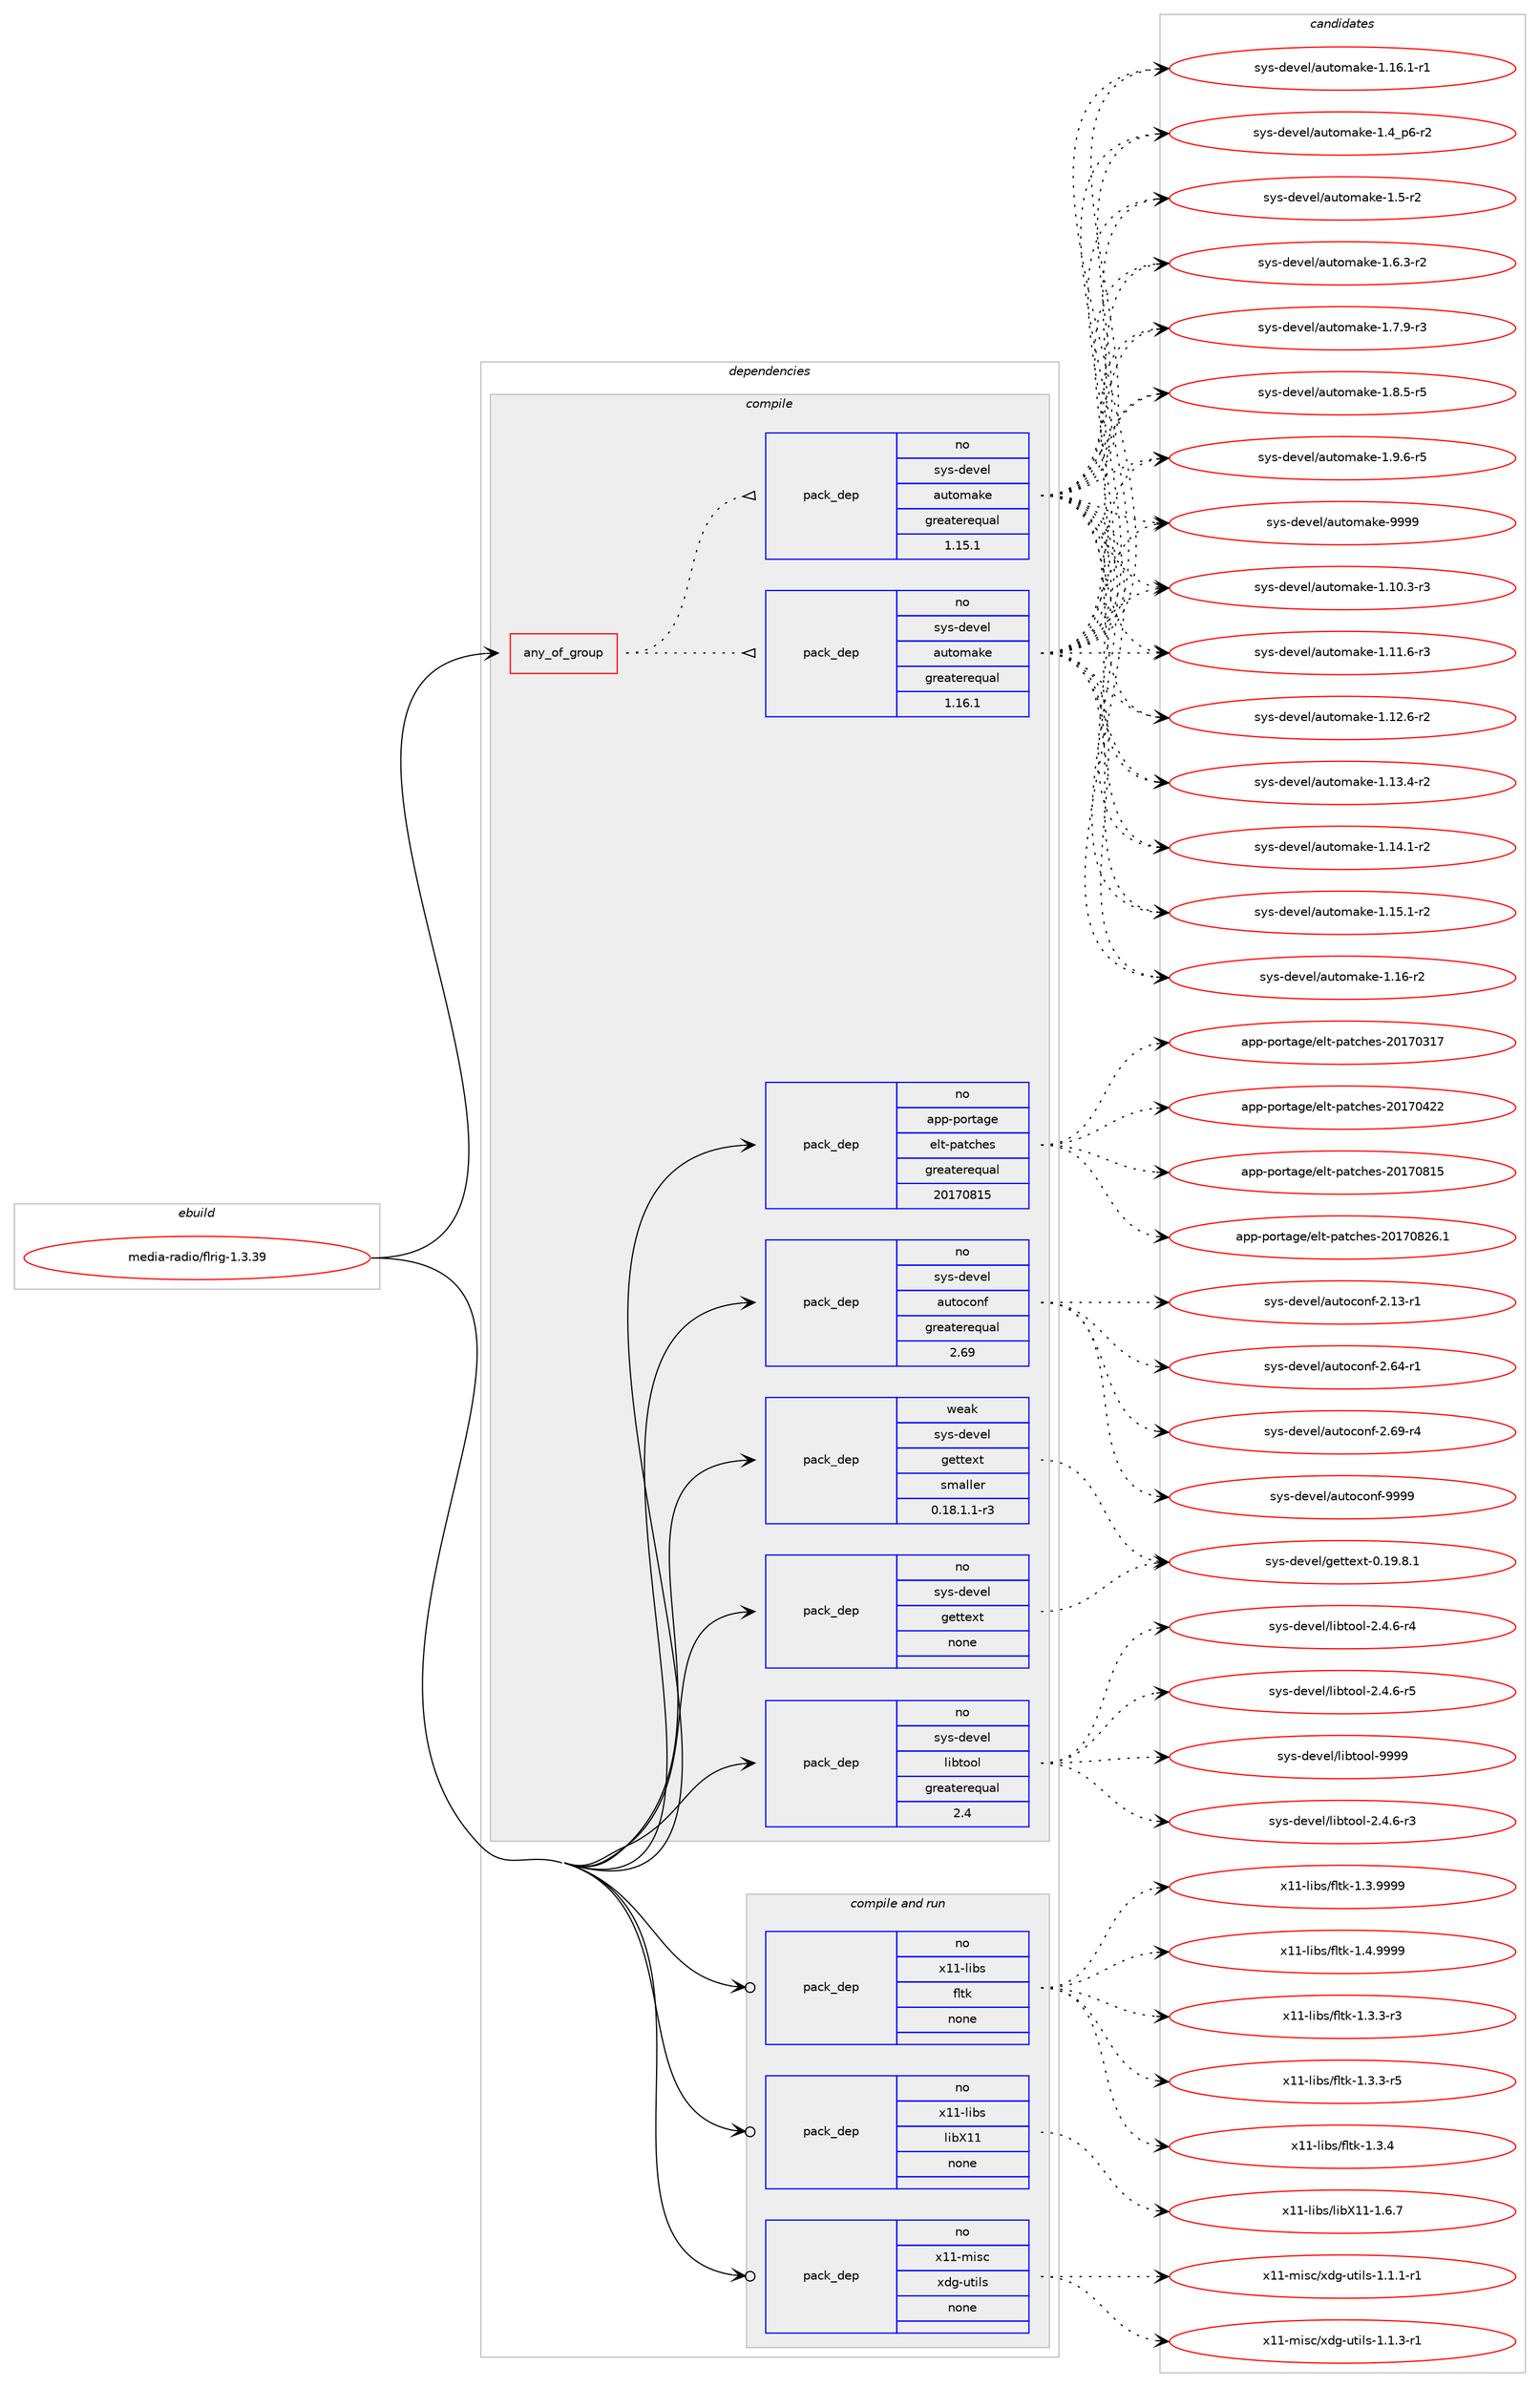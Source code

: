 digraph prolog {

# *************
# Graph options
# *************

newrank=true;
concentrate=true;
compound=true;
graph [rankdir=LR,fontname=Helvetica,fontsize=10,ranksep=1.5];#, ranksep=2.5, nodesep=0.2];
edge  [arrowhead=vee];
node  [fontname=Helvetica,fontsize=10];

# **********
# The ebuild
# **********

subgraph cluster_leftcol {
color=gray;
rank=same;
label=<<i>ebuild</i>>;
id [label="media-radio/flrig-1.3.39", color=red, width=4, href="../media-radio/flrig-1.3.39.svg"];
}

# ****************
# The dependencies
# ****************

subgraph cluster_midcol {
color=gray;
label=<<i>dependencies</i>>;
subgraph cluster_compile {
fillcolor="#eeeeee";
style=filled;
label=<<i>compile</i>>;
subgraph any25399 {
dependency1623394 [label=<<TABLE BORDER="0" CELLBORDER="1" CELLSPACING="0" CELLPADDING="4"><TR><TD CELLPADDING="10">any_of_group</TD></TR></TABLE>>, shape=none, color=red];subgraph pack1160612 {
dependency1623395 [label=<<TABLE BORDER="0" CELLBORDER="1" CELLSPACING="0" CELLPADDING="4" WIDTH="220"><TR><TD ROWSPAN="6" CELLPADDING="30">pack_dep</TD></TR><TR><TD WIDTH="110">no</TD></TR><TR><TD>sys-devel</TD></TR><TR><TD>automake</TD></TR><TR><TD>greaterequal</TD></TR><TR><TD>1.16.1</TD></TR></TABLE>>, shape=none, color=blue];
}
dependency1623394:e -> dependency1623395:w [weight=20,style="dotted",arrowhead="oinv"];
subgraph pack1160613 {
dependency1623396 [label=<<TABLE BORDER="0" CELLBORDER="1" CELLSPACING="0" CELLPADDING="4" WIDTH="220"><TR><TD ROWSPAN="6" CELLPADDING="30">pack_dep</TD></TR><TR><TD WIDTH="110">no</TD></TR><TR><TD>sys-devel</TD></TR><TR><TD>automake</TD></TR><TR><TD>greaterequal</TD></TR><TR><TD>1.15.1</TD></TR></TABLE>>, shape=none, color=blue];
}
dependency1623394:e -> dependency1623396:w [weight=20,style="dotted",arrowhead="oinv"];
}
id:e -> dependency1623394:w [weight=20,style="solid",arrowhead="vee"];
subgraph pack1160614 {
dependency1623397 [label=<<TABLE BORDER="0" CELLBORDER="1" CELLSPACING="0" CELLPADDING="4" WIDTH="220"><TR><TD ROWSPAN="6" CELLPADDING="30">pack_dep</TD></TR><TR><TD WIDTH="110">no</TD></TR><TR><TD>app-portage</TD></TR><TR><TD>elt-patches</TD></TR><TR><TD>greaterequal</TD></TR><TR><TD>20170815</TD></TR></TABLE>>, shape=none, color=blue];
}
id:e -> dependency1623397:w [weight=20,style="solid",arrowhead="vee"];
subgraph pack1160615 {
dependency1623398 [label=<<TABLE BORDER="0" CELLBORDER="1" CELLSPACING="0" CELLPADDING="4" WIDTH="220"><TR><TD ROWSPAN="6" CELLPADDING="30">pack_dep</TD></TR><TR><TD WIDTH="110">no</TD></TR><TR><TD>sys-devel</TD></TR><TR><TD>autoconf</TD></TR><TR><TD>greaterequal</TD></TR><TR><TD>2.69</TD></TR></TABLE>>, shape=none, color=blue];
}
id:e -> dependency1623398:w [weight=20,style="solid",arrowhead="vee"];
subgraph pack1160616 {
dependency1623399 [label=<<TABLE BORDER="0" CELLBORDER="1" CELLSPACING="0" CELLPADDING="4" WIDTH="220"><TR><TD ROWSPAN="6" CELLPADDING="30">pack_dep</TD></TR><TR><TD WIDTH="110">no</TD></TR><TR><TD>sys-devel</TD></TR><TR><TD>gettext</TD></TR><TR><TD>none</TD></TR><TR><TD></TD></TR></TABLE>>, shape=none, color=blue];
}
id:e -> dependency1623399:w [weight=20,style="solid",arrowhead="vee"];
subgraph pack1160617 {
dependency1623400 [label=<<TABLE BORDER="0" CELLBORDER="1" CELLSPACING="0" CELLPADDING="4" WIDTH="220"><TR><TD ROWSPAN="6" CELLPADDING="30">pack_dep</TD></TR><TR><TD WIDTH="110">no</TD></TR><TR><TD>sys-devel</TD></TR><TR><TD>libtool</TD></TR><TR><TD>greaterequal</TD></TR><TR><TD>2.4</TD></TR></TABLE>>, shape=none, color=blue];
}
id:e -> dependency1623400:w [weight=20,style="solid",arrowhead="vee"];
subgraph pack1160618 {
dependency1623401 [label=<<TABLE BORDER="0" CELLBORDER="1" CELLSPACING="0" CELLPADDING="4" WIDTH="220"><TR><TD ROWSPAN="6" CELLPADDING="30">pack_dep</TD></TR><TR><TD WIDTH="110">weak</TD></TR><TR><TD>sys-devel</TD></TR><TR><TD>gettext</TD></TR><TR><TD>smaller</TD></TR><TR><TD>0.18.1.1-r3</TD></TR></TABLE>>, shape=none, color=blue];
}
id:e -> dependency1623401:w [weight=20,style="solid",arrowhead="vee"];
}
subgraph cluster_compileandrun {
fillcolor="#eeeeee";
style=filled;
label=<<i>compile and run</i>>;
subgraph pack1160619 {
dependency1623402 [label=<<TABLE BORDER="0" CELLBORDER="1" CELLSPACING="0" CELLPADDING="4" WIDTH="220"><TR><TD ROWSPAN="6" CELLPADDING="30">pack_dep</TD></TR><TR><TD WIDTH="110">no</TD></TR><TR><TD>x11-libs</TD></TR><TR><TD>fltk</TD></TR><TR><TD>none</TD></TR><TR><TD></TD></TR></TABLE>>, shape=none, color=blue];
}
id:e -> dependency1623402:w [weight=20,style="solid",arrowhead="odotvee"];
subgraph pack1160620 {
dependency1623403 [label=<<TABLE BORDER="0" CELLBORDER="1" CELLSPACING="0" CELLPADDING="4" WIDTH="220"><TR><TD ROWSPAN="6" CELLPADDING="30">pack_dep</TD></TR><TR><TD WIDTH="110">no</TD></TR><TR><TD>x11-libs</TD></TR><TR><TD>libX11</TD></TR><TR><TD>none</TD></TR><TR><TD></TD></TR></TABLE>>, shape=none, color=blue];
}
id:e -> dependency1623403:w [weight=20,style="solid",arrowhead="odotvee"];
subgraph pack1160621 {
dependency1623404 [label=<<TABLE BORDER="0" CELLBORDER="1" CELLSPACING="0" CELLPADDING="4" WIDTH="220"><TR><TD ROWSPAN="6" CELLPADDING="30">pack_dep</TD></TR><TR><TD WIDTH="110">no</TD></TR><TR><TD>x11-misc</TD></TR><TR><TD>xdg-utils</TD></TR><TR><TD>none</TD></TR><TR><TD></TD></TR></TABLE>>, shape=none, color=blue];
}
id:e -> dependency1623404:w [weight=20,style="solid",arrowhead="odotvee"];
}
subgraph cluster_run {
fillcolor="#eeeeee";
style=filled;
label=<<i>run</i>>;
}
}

# **************
# The candidates
# **************

subgraph cluster_choices {
rank=same;
color=gray;
label=<<i>candidates</i>>;

subgraph choice1160612 {
color=black;
nodesep=1;
choice11512111545100101118101108479711711611110997107101454946494846514511451 [label="sys-devel/automake-1.10.3-r3", color=red, width=4,href="../sys-devel/automake-1.10.3-r3.svg"];
choice11512111545100101118101108479711711611110997107101454946494946544511451 [label="sys-devel/automake-1.11.6-r3", color=red, width=4,href="../sys-devel/automake-1.11.6-r3.svg"];
choice11512111545100101118101108479711711611110997107101454946495046544511450 [label="sys-devel/automake-1.12.6-r2", color=red, width=4,href="../sys-devel/automake-1.12.6-r2.svg"];
choice11512111545100101118101108479711711611110997107101454946495146524511450 [label="sys-devel/automake-1.13.4-r2", color=red, width=4,href="../sys-devel/automake-1.13.4-r2.svg"];
choice11512111545100101118101108479711711611110997107101454946495246494511450 [label="sys-devel/automake-1.14.1-r2", color=red, width=4,href="../sys-devel/automake-1.14.1-r2.svg"];
choice11512111545100101118101108479711711611110997107101454946495346494511450 [label="sys-devel/automake-1.15.1-r2", color=red, width=4,href="../sys-devel/automake-1.15.1-r2.svg"];
choice1151211154510010111810110847971171161111099710710145494649544511450 [label="sys-devel/automake-1.16-r2", color=red, width=4,href="../sys-devel/automake-1.16-r2.svg"];
choice11512111545100101118101108479711711611110997107101454946495446494511449 [label="sys-devel/automake-1.16.1-r1", color=red, width=4,href="../sys-devel/automake-1.16.1-r1.svg"];
choice115121115451001011181011084797117116111109971071014549465295112544511450 [label="sys-devel/automake-1.4_p6-r2", color=red, width=4,href="../sys-devel/automake-1.4_p6-r2.svg"];
choice11512111545100101118101108479711711611110997107101454946534511450 [label="sys-devel/automake-1.5-r2", color=red, width=4,href="../sys-devel/automake-1.5-r2.svg"];
choice115121115451001011181011084797117116111109971071014549465446514511450 [label="sys-devel/automake-1.6.3-r2", color=red, width=4,href="../sys-devel/automake-1.6.3-r2.svg"];
choice115121115451001011181011084797117116111109971071014549465546574511451 [label="sys-devel/automake-1.7.9-r3", color=red, width=4,href="../sys-devel/automake-1.7.9-r3.svg"];
choice115121115451001011181011084797117116111109971071014549465646534511453 [label="sys-devel/automake-1.8.5-r5", color=red, width=4,href="../sys-devel/automake-1.8.5-r5.svg"];
choice115121115451001011181011084797117116111109971071014549465746544511453 [label="sys-devel/automake-1.9.6-r5", color=red, width=4,href="../sys-devel/automake-1.9.6-r5.svg"];
choice115121115451001011181011084797117116111109971071014557575757 [label="sys-devel/automake-9999", color=red, width=4,href="../sys-devel/automake-9999.svg"];
dependency1623395:e -> choice11512111545100101118101108479711711611110997107101454946494846514511451:w [style=dotted,weight="100"];
dependency1623395:e -> choice11512111545100101118101108479711711611110997107101454946494946544511451:w [style=dotted,weight="100"];
dependency1623395:e -> choice11512111545100101118101108479711711611110997107101454946495046544511450:w [style=dotted,weight="100"];
dependency1623395:e -> choice11512111545100101118101108479711711611110997107101454946495146524511450:w [style=dotted,weight="100"];
dependency1623395:e -> choice11512111545100101118101108479711711611110997107101454946495246494511450:w [style=dotted,weight="100"];
dependency1623395:e -> choice11512111545100101118101108479711711611110997107101454946495346494511450:w [style=dotted,weight="100"];
dependency1623395:e -> choice1151211154510010111810110847971171161111099710710145494649544511450:w [style=dotted,weight="100"];
dependency1623395:e -> choice11512111545100101118101108479711711611110997107101454946495446494511449:w [style=dotted,weight="100"];
dependency1623395:e -> choice115121115451001011181011084797117116111109971071014549465295112544511450:w [style=dotted,weight="100"];
dependency1623395:e -> choice11512111545100101118101108479711711611110997107101454946534511450:w [style=dotted,weight="100"];
dependency1623395:e -> choice115121115451001011181011084797117116111109971071014549465446514511450:w [style=dotted,weight="100"];
dependency1623395:e -> choice115121115451001011181011084797117116111109971071014549465546574511451:w [style=dotted,weight="100"];
dependency1623395:e -> choice115121115451001011181011084797117116111109971071014549465646534511453:w [style=dotted,weight="100"];
dependency1623395:e -> choice115121115451001011181011084797117116111109971071014549465746544511453:w [style=dotted,weight="100"];
dependency1623395:e -> choice115121115451001011181011084797117116111109971071014557575757:w [style=dotted,weight="100"];
}
subgraph choice1160613 {
color=black;
nodesep=1;
choice11512111545100101118101108479711711611110997107101454946494846514511451 [label="sys-devel/automake-1.10.3-r3", color=red, width=4,href="../sys-devel/automake-1.10.3-r3.svg"];
choice11512111545100101118101108479711711611110997107101454946494946544511451 [label="sys-devel/automake-1.11.6-r3", color=red, width=4,href="../sys-devel/automake-1.11.6-r3.svg"];
choice11512111545100101118101108479711711611110997107101454946495046544511450 [label="sys-devel/automake-1.12.6-r2", color=red, width=4,href="../sys-devel/automake-1.12.6-r2.svg"];
choice11512111545100101118101108479711711611110997107101454946495146524511450 [label="sys-devel/automake-1.13.4-r2", color=red, width=4,href="../sys-devel/automake-1.13.4-r2.svg"];
choice11512111545100101118101108479711711611110997107101454946495246494511450 [label="sys-devel/automake-1.14.1-r2", color=red, width=4,href="../sys-devel/automake-1.14.1-r2.svg"];
choice11512111545100101118101108479711711611110997107101454946495346494511450 [label="sys-devel/automake-1.15.1-r2", color=red, width=4,href="../sys-devel/automake-1.15.1-r2.svg"];
choice1151211154510010111810110847971171161111099710710145494649544511450 [label="sys-devel/automake-1.16-r2", color=red, width=4,href="../sys-devel/automake-1.16-r2.svg"];
choice11512111545100101118101108479711711611110997107101454946495446494511449 [label="sys-devel/automake-1.16.1-r1", color=red, width=4,href="../sys-devel/automake-1.16.1-r1.svg"];
choice115121115451001011181011084797117116111109971071014549465295112544511450 [label="sys-devel/automake-1.4_p6-r2", color=red, width=4,href="../sys-devel/automake-1.4_p6-r2.svg"];
choice11512111545100101118101108479711711611110997107101454946534511450 [label="sys-devel/automake-1.5-r2", color=red, width=4,href="../sys-devel/automake-1.5-r2.svg"];
choice115121115451001011181011084797117116111109971071014549465446514511450 [label="sys-devel/automake-1.6.3-r2", color=red, width=4,href="../sys-devel/automake-1.6.3-r2.svg"];
choice115121115451001011181011084797117116111109971071014549465546574511451 [label="sys-devel/automake-1.7.9-r3", color=red, width=4,href="../sys-devel/automake-1.7.9-r3.svg"];
choice115121115451001011181011084797117116111109971071014549465646534511453 [label="sys-devel/automake-1.8.5-r5", color=red, width=4,href="../sys-devel/automake-1.8.5-r5.svg"];
choice115121115451001011181011084797117116111109971071014549465746544511453 [label="sys-devel/automake-1.9.6-r5", color=red, width=4,href="../sys-devel/automake-1.9.6-r5.svg"];
choice115121115451001011181011084797117116111109971071014557575757 [label="sys-devel/automake-9999", color=red, width=4,href="../sys-devel/automake-9999.svg"];
dependency1623396:e -> choice11512111545100101118101108479711711611110997107101454946494846514511451:w [style=dotted,weight="100"];
dependency1623396:e -> choice11512111545100101118101108479711711611110997107101454946494946544511451:w [style=dotted,weight="100"];
dependency1623396:e -> choice11512111545100101118101108479711711611110997107101454946495046544511450:w [style=dotted,weight="100"];
dependency1623396:e -> choice11512111545100101118101108479711711611110997107101454946495146524511450:w [style=dotted,weight="100"];
dependency1623396:e -> choice11512111545100101118101108479711711611110997107101454946495246494511450:w [style=dotted,weight="100"];
dependency1623396:e -> choice11512111545100101118101108479711711611110997107101454946495346494511450:w [style=dotted,weight="100"];
dependency1623396:e -> choice1151211154510010111810110847971171161111099710710145494649544511450:w [style=dotted,weight="100"];
dependency1623396:e -> choice11512111545100101118101108479711711611110997107101454946495446494511449:w [style=dotted,weight="100"];
dependency1623396:e -> choice115121115451001011181011084797117116111109971071014549465295112544511450:w [style=dotted,weight="100"];
dependency1623396:e -> choice11512111545100101118101108479711711611110997107101454946534511450:w [style=dotted,weight="100"];
dependency1623396:e -> choice115121115451001011181011084797117116111109971071014549465446514511450:w [style=dotted,weight="100"];
dependency1623396:e -> choice115121115451001011181011084797117116111109971071014549465546574511451:w [style=dotted,weight="100"];
dependency1623396:e -> choice115121115451001011181011084797117116111109971071014549465646534511453:w [style=dotted,weight="100"];
dependency1623396:e -> choice115121115451001011181011084797117116111109971071014549465746544511453:w [style=dotted,weight="100"];
dependency1623396:e -> choice115121115451001011181011084797117116111109971071014557575757:w [style=dotted,weight="100"];
}
subgraph choice1160614 {
color=black;
nodesep=1;
choice97112112451121111141169710310147101108116451129711699104101115455048495548514955 [label="app-portage/elt-patches-20170317", color=red, width=4,href="../app-portage/elt-patches-20170317.svg"];
choice97112112451121111141169710310147101108116451129711699104101115455048495548525050 [label="app-portage/elt-patches-20170422", color=red, width=4,href="../app-portage/elt-patches-20170422.svg"];
choice97112112451121111141169710310147101108116451129711699104101115455048495548564953 [label="app-portage/elt-patches-20170815", color=red, width=4,href="../app-portage/elt-patches-20170815.svg"];
choice971121124511211111411697103101471011081164511297116991041011154550484955485650544649 [label="app-portage/elt-patches-20170826.1", color=red, width=4,href="../app-portage/elt-patches-20170826.1.svg"];
dependency1623397:e -> choice97112112451121111141169710310147101108116451129711699104101115455048495548514955:w [style=dotted,weight="100"];
dependency1623397:e -> choice97112112451121111141169710310147101108116451129711699104101115455048495548525050:w [style=dotted,weight="100"];
dependency1623397:e -> choice97112112451121111141169710310147101108116451129711699104101115455048495548564953:w [style=dotted,weight="100"];
dependency1623397:e -> choice971121124511211111411697103101471011081164511297116991041011154550484955485650544649:w [style=dotted,weight="100"];
}
subgraph choice1160615 {
color=black;
nodesep=1;
choice1151211154510010111810110847971171161119911111010245504649514511449 [label="sys-devel/autoconf-2.13-r1", color=red, width=4,href="../sys-devel/autoconf-2.13-r1.svg"];
choice1151211154510010111810110847971171161119911111010245504654524511449 [label="sys-devel/autoconf-2.64-r1", color=red, width=4,href="../sys-devel/autoconf-2.64-r1.svg"];
choice1151211154510010111810110847971171161119911111010245504654574511452 [label="sys-devel/autoconf-2.69-r4", color=red, width=4,href="../sys-devel/autoconf-2.69-r4.svg"];
choice115121115451001011181011084797117116111991111101024557575757 [label="sys-devel/autoconf-9999", color=red, width=4,href="../sys-devel/autoconf-9999.svg"];
dependency1623398:e -> choice1151211154510010111810110847971171161119911111010245504649514511449:w [style=dotted,weight="100"];
dependency1623398:e -> choice1151211154510010111810110847971171161119911111010245504654524511449:w [style=dotted,weight="100"];
dependency1623398:e -> choice1151211154510010111810110847971171161119911111010245504654574511452:w [style=dotted,weight="100"];
dependency1623398:e -> choice115121115451001011181011084797117116111991111101024557575757:w [style=dotted,weight="100"];
}
subgraph choice1160616 {
color=black;
nodesep=1;
choice1151211154510010111810110847103101116116101120116454846495746564649 [label="sys-devel/gettext-0.19.8.1", color=red, width=4,href="../sys-devel/gettext-0.19.8.1.svg"];
dependency1623399:e -> choice1151211154510010111810110847103101116116101120116454846495746564649:w [style=dotted,weight="100"];
}
subgraph choice1160617 {
color=black;
nodesep=1;
choice1151211154510010111810110847108105981161111111084550465246544511451 [label="sys-devel/libtool-2.4.6-r3", color=red, width=4,href="../sys-devel/libtool-2.4.6-r3.svg"];
choice1151211154510010111810110847108105981161111111084550465246544511452 [label="sys-devel/libtool-2.4.6-r4", color=red, width=4,href="../sys-devel/libtool-2.4.6-r4.svg"];
choice1151211154510010111810110847108105981161111111084550465246544511453 [label="sys-devel/libtool-2.4.6-r5", color=red, width=4,href="../sys-devel/libtool-2.4.6-r5.svg"];
choice1151211154510010111810110847108105981161111111084557575757 [label="sys-devel/libtool-9999", color=red, width=4,href="../sys-devel/libtool-9999.svg"];
dependency1623400:e -> choice1151211154510010111810110847108105981161111111084550465246544511451:w [style=dotted,weight="100"];
dependency1623400:e -> choice1151211154510010111810110847108105981161111111084550465246544511452:w [style=dotted,weight="100"];
dependency1623400:e -> choice1151211154510010111810110847108105981161111111084550465246544511453:w [style=dotted,weight="100"];
dependency1623400:e -> choice1151211154510010111810110847108105981161111111084557575757:w [style=dotted,weight="100"];
}
subgraph choice1160618 {
color=black;
nodesep=1;
choice1151211154510010111810110847103101116116101120116454846495746564649 [label="sys-devel/gettext-0.19.8.1", color=red, width=4,href="../sys-devel/gettext-0.19.8.1.svg"];
dependency1623401:e -> choice1151211154510010111810110847103101116116101120116454846495746564649:w [style=dotted,weight="100"];
}
subgraph choice1160619 {
color=black;
nodesep=1;
choice12049494510810598115471021081161074549465146514511451 [label="x11-libs/fltk-1.3.3-r3", color=red, width=4,href="../x11-libs/fltk-1.3.3-r3.svg"];
choice12049494510810598115471021081161074549465146514511453 [label="x11-libs/fltk-1.3.3-r5", color=red, width=4,href="../x11-libs/fltk-1.3.3-r5.svg"];
choice1204949451081059811547102108116107454946514652 [label="x11-libs/fltk-1.3.4", color=red, width=4,href="../x11-libs/fltk-1.3.4.svg"];
choice1204949451081059811547102108116107454946514657575757 [label="x11-libs/fltk-1.3.9999", color=red, width=4,href="../x11-libs/fltk-1.3.9999.svg"];
choice1204949451081059811547102108116107454946524657575757 [label="x11-libs/fltk-1.4.9999", color=red, width=4,href="../x11-libs/fltk-1.4.9999.svg"];
dependency1623402:e -> choice12049494510810598115471021081161074549465146514511451:w [style=dotted,weight="100"];
dependency1623402:e -> choice12049494510810598115471021081161074549465146514511453:w [style=dotted,weight="100"];
dependency1623402:e -> choice1204949451081059811547102108116107454946514652:w [style=dotted,weight="100"];
dependency1623402:e -> choice1204949451081059811547102108116107454946514657575757:w [style=dotted,weight="100"];
dependency1623402:e -> choice1204949451081059811547102108116107454946524657575757:w [style=dotted,weight="100"];
}
subgraph choice1160620 {
color=black;
nodesep=1;
choice120494945108105981154710810598884949454946544655 [label="x11-libs/libX11-1.6.7", color=red, width=4,href="../x11-libs/libX11-1.6.7.svg"];
dependency1623403:e -> choice120494945108105981154710810598884949454946544655:w [style=dotted,weight="100"];
}
subgraph choice1160621 {
color=black;
nodesep=1;
choice1204949451091051159947120100103451171161051081154549464946494511449 [label="x11-misc/xdg-utils-1.1.1-r1", color=red, width=4,href="../x11-misc/xdg-utils-1.1.1-r1.svg"];
choice1204949451091051159947120100103451171161051081154549464946514511449 [label="x11-misc/xdg-utils-1.1.3-r1", color=red, width=4,href="../x11-misc/xdg-utils-1.1.3-r1.svg"];
dependency1623404:e -> choice1204949451091051159947120100103451171161051081154549464946494511449:w [style=dotted,weight="100"];
dependency1623404:e -> choice1204949451091051159947120100103451171161051081154549464946514511449:w [style=dotted,weight="100"];
}
}

}
